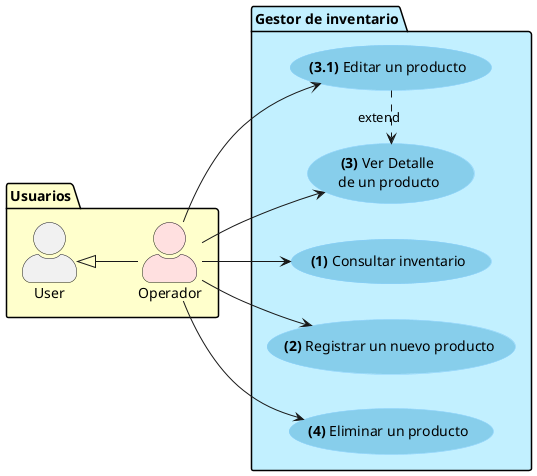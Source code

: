 @startuml inventario
left to right direction
skinparam actorStyle awesome

skinparam usecase {
  BackgroundColor SkyBlue
  BorderColor LightSkyBlue
}

package Usuarios #BUSINESS{
  actor User
  actor Operador #IMPLEMENTATION

  User <|-- Operador
}

package "Gestor de inventario" #APPLICATION {
  usecase "<b>(1)</b> Consultar inventario" as consultarProductos
  usecase "<b>(2)</b> Registrar un nuevo producto" as registrarProducto
  usecase "<b>(3)</b> Ver Detalle \nde un producto" as verProducto
  usecase "<b>(3.1)</b> Editar un producto" as editarProducto
  usecase "<b>(4)</b> Eliminar un producto" as eliminarProducto
}


editarProducto .> verProducto: extend

Operador --> consultarProductos
Operador --> registrarProducto
Operador --> verProducto
Operador --> editarProducto
Operador --> eliminarProducto

@enduml